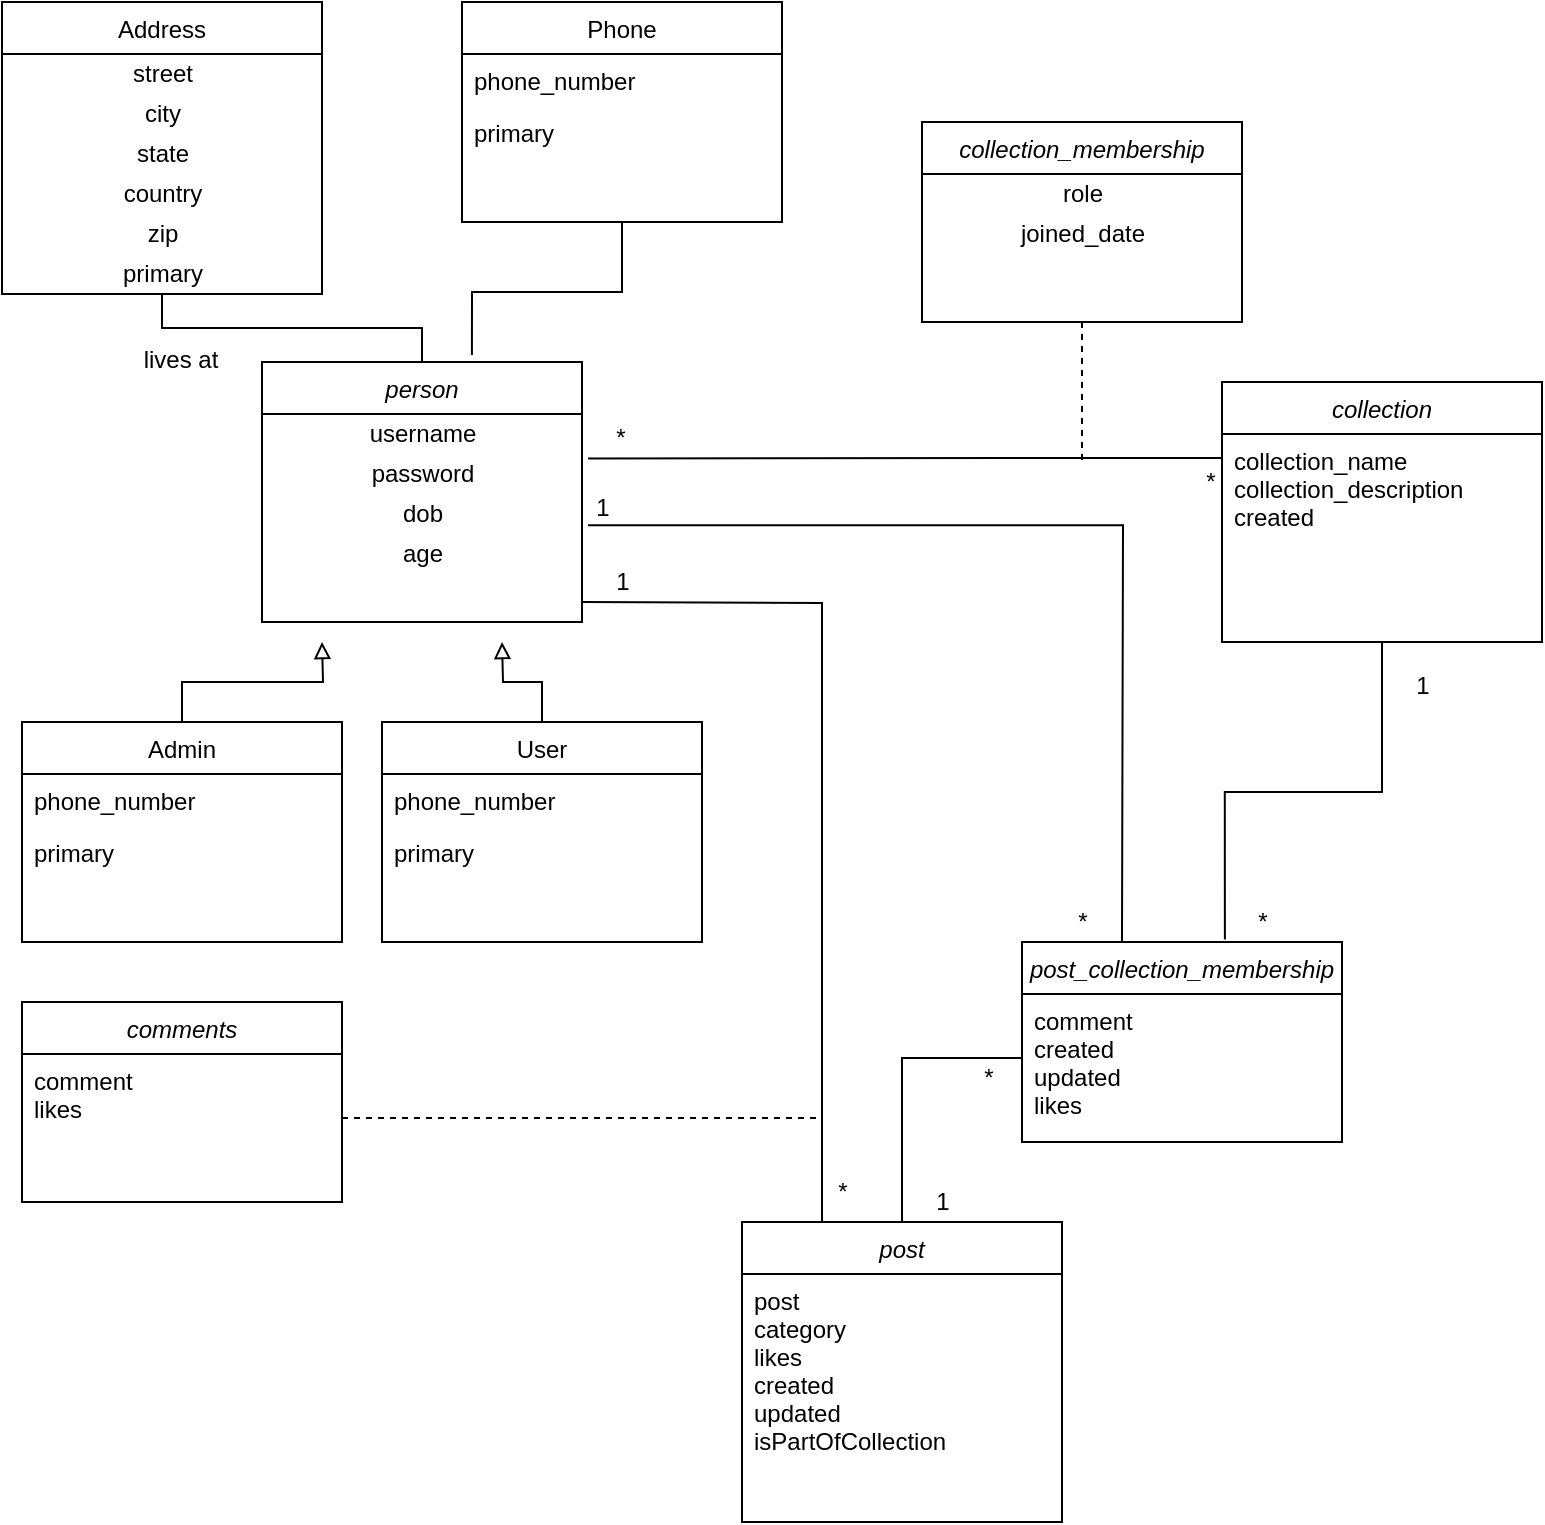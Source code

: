 <mxfile version="12.8.6" type="device"><diagram id="C5RBs43oDa-KdzZeNtuy" name="Page-1"><mxGraphModel dx="1038" dy="556" grid="1" gridSize="10" guides="1" tooltips="1" connect="1" arrows="1" fold="1" page="1" pageScale="1" pageWidth="827" pageHeight="1169" math="0" shadow="0"><root><mxCell id="WIyWlLk6GJQsqaUBKTNV-0"/><mxCell id="WIyWlLk6GJQsqaUBKTNV-1" parent="WIyWlLk6GJQsqaUBKTNV-0"/><mxCell id="5TsPYask8zOyNyuMnWnp-0" value="" style="endArrow=none;shadow=0;strokeWidth=1;strokeColor=#000000;rounded=0;endFill=0;edgeStyle=elbowEdgeStyle;elbow=vertical;" edge="1" parent="WIyWlLk6GJQsqaUBKTNV-1" source="5TsPYask8zOyNyuMnWnp-8" target="5TsPYask8zOyNyuMnWnp-25"><mxGeometry x="0.5" y="41" relative="1" as="geometry"><mxPoint x="380" y="192" as="sourcePoint"/><mxPoint x="540" y="192" as="targetPoint"/><mxPoint x="-40" y="32" as="offset"/></mxGeometry></mxCell><mxCell id="5TsPYask8zOyNyuMnWnp-1" value="lives at" style="text;html=1;resizable=0;points=[];;align=center;verticalAlign=middle;labelBackgroundColor=none;rounded=0;shadow=0;strokeWidth=1;fontSize=12;" vertex="1" connectable="0" parent="5TsPYask8zOyNyuMnWnp-0"><mxGeometry x="0.5" y="49" relative="1" as="geometry"><mxPoint x="-15.57" y="-33.43" as="offset"/></mxGeometry></mxCell><mxCell id="5TsPYask8zOyNyuMnWnp-2" style="edgeStyle=orthogonalEdgeStyle;rounded=0;orthogonalLoop=1;jettySize=auto;html=1;entryX=0.656;entryY=-0.027;entryDx=0;entryDy=0;entryPerimeter=0;endArrow=none;endFill=0;" edge="1" parent="WIyWlLk6GJQsqaUBKTNV-1" source="5TsPYask8zOyNyuMnWnp-3" target="5TsPYask8zOyNyuMnWnp-8"><mxGeometry relative="1" as="geometry"/></mxCell><mxCell id="5TsPYask8zOyNyuMnWnp-3" value="Phone" style="swimlane;fontStyle=0;align=center;verticalAlign=top;childLayout=stackLayout;horizontal=1;startSize=26;horizontalStack=0;resizeParent=1;resizeLast=0;collapsible=1;marginBottom=0;rounded=0;shadow=0;strokeWidth=1;" vertex="1" parent="WIyWlLk6GJQsqaUBKTNV-1"><mxGeometry x="240" y="10" width="160" height="110" as="geometry"><mxRectangle x="550" y="140" width="160" height="26" as="alternateBounds"/></mxGeometry></mxCell><mxCell id="5TsPYask8zOyNyuMnWnp-4" value="phone_number" style="text;align=left;verticalAlign=top;spacingLeft=4;spacingRight=4;overflow=hidden;rotatable=0;points=[[0,0.5],[1,0.5]];portConstraint=eastwest;" vertex="1" parent="5TsPYask8zOyNyuMnWnp-3"><mxGeometry y="26" width="160" height="26" as="geometry"/></mxCell><mxCell id="5TsPYask8zOyNyuMnWnp-5" value="primary" style="text;align=left;verticalAlign=top;spacingLeft=4;spacingRight=4;overflow=hidden;rotatable=0;points=[[0,0.5],[1,0.5]];portConstraint=eastwest;rounded=0;shadow=0;html=0;" vertex="1" parent="5TsPYask8zOyNyuMnWnp-3"><mxGeometry y="52" width="160" height="26" as="geometry"/></mxCell><mxCell id="5TsPYask8zOyNyuMnWnp-6" style="edgeStyle=orthogonalEdgeStyle;rounded=0;orthogonalLoop=1;jettySize=auto;html=1;endArrow=none;endFill=0;exitX=1.019;exitY=0.781;exitDx=0;exitDy=0;exitPerimeter=0;" edge="1" parent="WIyWlLk6GJQsqaUBKTNV-1" source="5TsPYask8zOyNyuMnWnp-11"><mxGeometry relative="1" as="geometry"><mxPoint x="570" y="480" as="targetPoint"/></mxGeometry></mxCell><mxCell id="5TsPYask8zOyNyuMnWnp-7" value="1" style="text;html=1;align=center;verticalAlign=middle;resizable=0;points=[];labelBackgroundColor=#ffffff;" vertex="1" connectable="0" parent="5TsPYask8zOyNyuMnWnp-6"><mxGeometry x="-0.96" y="6" relative="1" as="geometry"><mxPoint x="-2.69" y="-2.62" as="offset"/></mxGeometry></mxCell><mxCell id="5TsPYask8zOyNyuMnWnp-8" value="person" style="swimlane;fontStyle=2;align=center;verticalAlign=top;childLayout=stackLayout;horizontal=1;startSize=26;horizontalStack=0;resizeParent=1;resizeLast=0;collapsible=1;marginBottom=0;rounded=0;shadow=0;strokeWidth=1;" vertex="1" parent="WIyWlLk6GJQsqaUBKTNV-1"><mxGeometry x="140" y="190" width="160" height="130" as="geometry"><mxRectangle x="230" y="140" width="160" height="26" as="alternateBounds"/></mxGeometry></mxCell><mxCell id="5TsPYask8zOyNyuMnWnp-9" value="username" style="text;html=1;align=center;verticalAlign=middle;resizable=0;points=[];autosize=1;" vertex="1" parent="5TsPYask8zOyNyuMnWnp-8"><mxGeometry y="26" width="160" height="20" as="geometry"/></mxCell><mxCell id="5TsPYask8zOyNyuMnWnp-10" value="password" style="text;html=1;align=center;verticalAlign=middle;resizable=0;points=[];autosize=1;" vertex="1" parent="5TsPYask8zOyNyuMnWnp-8"><mxGeometry y="46" width="160" height="20" as="geometry"/></mxCell><mxCell id="5TsPYask8zOyNyuMnWnp-11" value="dob" style="text;html=1;align=center;verticalAlign=middle;resizable=0;points=[];autosize=1;" vertex="1" parent="5TsPYask8zOyNyuMnWnp-8"><mxGeometry y="66" width="160" height="20" as="geometry"/></mxCell><mxCell id="5TsPYask8zOyNyuMnWnp-12" value="age" style="text;html=1;align=center;verticalAlign=middle;resizable=0;points=[];autosize=1;" vertex="1" parent="5TsPYask8zOyNyuMnWnp-8"><mxGeometry y="86" width="160" height="20" as="geometry"/></mxCell><mxCell id="5TsPYask8zOyNyuMnWnp-13" style="edgeStyle=orthogonalEdgeStyle;rounded=0;orthogonalLoop=1;jettySize=auto;html=1;endArrow=block;endFill=0;" edge="1" parent="WIyWlLk6GJQsqaUBKTNV-1" source="5TsPYask8zOyNyuMnWnp-32"><mxGeometry relative="1" as="geometry"><mxPoint x="170" y="330" as="targetPoint"/></mxGeometry></mxCell><mxCell id="5TsPYask8zOyNyuMnWnp-14" style="edgeStyle=orthogonalEdgeStyle;rounded=0;orthogonalLoop=1;jettySize=auto;html=1;endArrow=block;endFill=0;" edge="1" parent="WIyWlLk6GJQsqaUBKTNV-1" source="5TsPYask8zOyNyuMnWnp-35"><mxGeometry relative="1" as="geometry"><mxPoint x="260" y="330" as="targetPoint"/></mxGeometry></mxCell><mxCell id="5TsPYask8zOyNyuMnWnp-15" style="edgeStyle=orthogonalEdgeStyle;rounded=0;orthogonalLoop=1;jettySize=auto;html=1;endArrow=none;endFill=0;entryX=1.019;entryY=0.114;entryDx=0;entryDy=0;entryPerimeter=0;" edge="1" parent="WIyWlLk6GJQsqaUBKTNV-1" source="5TsPYask8zOyNyuMnWnp-18" target="5TsPYask8zOyNyuMnWnp-10"><mxGeometry relative="1" as="geometry"><mxPoint x="300" y="265" as="targetPoint"/><Array as="points"><mxPoint x="540" y="238"/><mxPoint x="540" y="238"/></Array></mxGeometry></mxCell><mxCell id="5TsPYask8zOyNyuMnWnp-16" value="*" style="text;html=1;align=center;verticalAlign=middle;resizable=0;points=[];labelBackgroundColor=#ffffff;" vertex="1" connectable="0" parent="5TsPYask8zOyNyuMnWnp-15"><mxGeometry x="0.904" y="-11" relative="1" as="geometry"><mxPoint as="offset"/></mxGeometry></mxCell><mxCell id="5TsPYask8zOyNyuMnWnp-17" style="edgeStyle=orthogonalEdgeStyle;rounded=0;orthogonalLoop=1;jettySize=auto;html=1;entryX=0.634;entryY=-0.013;entryDx=0;entryDy=0;entryPerimeter=0;endArrow=none;endFill=0;" edge="1" parent="WIyWlLk6GJQsqaUBKTNV-1" source="5TsPYask8zOyNyuMnWnp-18" target="5TsPYask8zOyNyuMnWnp-46"><mxGeometry relative="1" as="geometry"/></mxCell><mxCell id="5TsPYask8zOyNyuMnWnp-18" value="collection" style="swimlane;fontStyle=2;align=center;verticalAlign=top;childLayout=stackLayout;horizontal=1;startSize=26;horizontalStack=0;resizeParent=1;resizeLast=0;collapsible=1;marginBottom=0;rounded=0;shadow=0;strokeWidth=1;" vertex="1" parent="WIyWlLk6GJQsqaUBKTNV-1"><mxGeometry x="620" y="200" width="160" height="130" as="geometry"><mxRectangle x="230" y="140" width="160" height="26" as="alternateBounds"/></mxGeometry></mxCell><mxCell id="5TsPYask8zOyNyuMnWnp-19" value="collection_name&#10;collection_description&#10;created" style="text;align=left;verticalAlign=top;spacingLeft=4;spacingRight=4;overflow=hidden;rotatable=0;points=[[0,0.5],[1,0.5]];portConstraint=eastwest;rounded=0;shadow=0;html=0;" vertex="1" parent="5TsPYask8zOyNyuMnWnp-18"><mxGeometry y="26" width="160" height="74" as="geometry"/></mxCell><mxCell id="5TsPYask8zOyNyuMnWnp-20" value="*" style="text;html=1;align=center;verticalAlign=middle;resizable=0;points=[];autosize=1;" vertex="1" parent="WIyWlLk6GJQsqaUBKTNV-1"><mxGeometry x="604" y="240" width="20" height="20" as="geometry"/></mxCell><mxCell id="5TsPYask8zOyNyuMnWnp-21" style="edgeStyle=orthogonalEdgeStyle;rounded=0;orthogonalLoop=1;jettySize=auto;html=1;endArrow=none;endFill=0;dashed=1;" edge="1" parent="WIyWlLk6GJQsqaUBKTNV-1" source="5TsPYask8zOyNyuMnWnp-22"><mxGeometry relative="1" as="geometry"><mxPoint x="550" y="240" as="targetPoint"/></mxGeometry></mxCell><mxCell id="5TsPYask8zOyNyuMnWnp-22" value="collection_membership&#10;" style="swimlane;fontStyle=2;align=center;verticalAlign=top;childLayout=stackLayout;horizontal=1;startSize=26;horizontalStack=0;resizeParent=1;resizeLast=0;collapsible=1;marginBottom=0;rounded=0;shadow=0;strokeWidth=1;" vertex="1" parent="WIyWlLk6GJQsqaUBKTNV-1"><mxGeometry x="470" y="70" width="160" height="100" as="geometry"><mxRectangle x="230" y="140" width="160" height="26" as="alternateBounds"/></mxGeometry></mxCell><mxCell id="5TsPYask8zOyNyuMnWnp-23" value="role" style="text;html=1;align=center;verticalAlign=middle;resizable=0;points=[];autosize=1;" vertex="1" parent="5TsPYask8zOyNyuMnWnp-22"><mxGeometry y="26" width="160" height="20" as="geometry"/></mxCell><mxCell id="5TsPYask8zOyNyuMnWnp-24" value="joined_date" style="text;html=1;align=center;verticalAlign=middle;resizable=0;points=[];autosize=1;" vertex="1" parent="5TsPYask8zOyNyuMnWnp-22"><mxGeometry y="46" width="160" height="20" as="geometry"/></mxCell><mxCell id="5TsPYask8zOyNyuMnWnp-25" value="Address" style="swimlane;fontStyle=0;align=center;verticalAlign=top;childLayout=stackLayout;horizontal=1;startSize=26;horizontalStack=0;resizeParent=1;resizeLast=0;collapsible=1;marginBottom=0;rounded=0;shadow=0;strokeWidth=1;" vertex="1" parent="WIyWlLk6GJQsqaUBKTNV-1"><mxGeometry x="10" y="10" width="160" height="146" as="geometry"><mxRectangle x="550" y="140" width="160" height="26" as="alternateBounds"/></mxGeometry></mxCell><mxCell id="5TsPYask8zOyNyuMnWnp-26" value="street" style="text;html=1;align=center;verticalAlign=middle;resizable=0;points=[];autosize=1;" vertex="1" parent="5TsPYask8zOyNyuMnWnp-25"><mxGeometry y="26" width="160" height="20" as="geometry"/></mxCell><mxCell id="5TsPYask8zOyNyuMnWnp-27" value="city" style="text;html=1;align=center;verticalAlign=middle;resizable=0;points=[];autosize=1;" vertex="1" parent="5TsPYask8zOyNyuMnWnp-25"><mxGeometry y="46" width="160" height="20" as="geometry"/></mxCell><mxCell id="5TsPYask8zOyNyuMnWnp-28" value="state" style="text;html=1;align=center;verticalAlign=middle;resizable=0;points=[];autosize=1;" vertex="1" parent="5TsPYask8zOyNyuMnWnp-25"><mxGeometry y="66" width="160" height="20" as="geometry"/></mxCell><mxCell id="5TsPYask8zOyNyuMnWnp-29" value="country" style="text;html=1;align=center;verticalAlign=middle;resizable=0;points=[];autosize=1;" vertex="1" parent="5TsPYask8zOyNyuMnWnp-25"><mxGeometry y="86" width="160" height="20" as="geometry"/></mxCell><mxCell id="5TsPYask8zOyNyuMnWnp-30" value="zip" style="text;html=1;align=center;verticalAlign=middle;resizable=0;points=[];autosize=1;" vertex="1" parent="5TsPYask8zOyNyuMnWnp-25"><mxGeometry y="106" width="160" height="20" as="geometry"/></mxCell><mxCell id="5TsPYask8zOyNyuMnWnp-31" value="primary" style="text;html=1;align=center;verticalAlign=middle;resizable=0;points=[];autosize=1;" vertex="1" parent="5TsPYask8zOyNyuMnWnp-25"><mxGeometry y="126" width="160" height="20" as="geometry"/></mxCell><mxCell id="5TsPYask8zOyNyuMnWnp-32" value="Admin" style="swimlane;fontStyle=0;align=center;verticalAlign=top;childLayout=stackLayout;horizontal=1;startSize=26;horizontalStack=0;resizeParent=1;resizeLast=0;collapsible=1;marginBottom=0;rounded=0;shadow=0;strokeWidth=1;" vertex="1" parent="WIyWlLk6GJQsqaUBKTNV-1"><mxGeometry x="20" y="370" width="160" height="110" as="geometry"><mxRectangle x="550" y="140" width="160" height="26" as="alternateBounds"/></mxGeometry></mxCell><mxCell id="5TsPYask8zOyNyuMnWnp-33" value="phone_number" style="text;align=left;verticalAlign=top;spacingLeft=4;spacingRight=4;overflow=hidden;rotatable=0;points=[[0,0.5],[1,0.5]];portConstraint=eastwest;" vertex="1" parent="5TsPYask8zOyNyuMnWnp-32"><mxGeometry y="26" width="160" height="26" as="geometry"/></mxCell><mxCell id="5TsPYask8zOyNyuMnWnp-34" value="primary" style="text;align=left;verticalAlign=top;spacingLeft=4;spacingRight=4;overflow=hidden;rotatable=0;points=[[0,0.5],[1,0.5]];portConstraint=eastwest;rounded=0;shadow=0;html=0;" vertex="1" parent="5TsPYask8zOyNyuMnWnp-32"><mxGeometry y="52" width="160" height="26" as="geometry"/></mxCell><mxCell id="5TsPYask8zOyNyuMnWnp-35" value="User" style="swimlane;fontStyle=0;align=center;verticalAlign=top;childLayout=stackLayout;horizontal=1;startSize=26;horizontalStack=0;resizeParent=1;resizeLast=0;collapsible=1;marginBottom=0;rounded=0;shadow=0;strokeWidth=1;" vertex="1" parent="WIyWlLk6GJQsqaUBKTNV-1"><mxGeometry x="200" y="370" width="160" height="110" as="geometry"><mxRectangle x="550" y="140" width="160" height="26" as="alternateBounds"/></mxGeometry></mxCell><mxCell id="5TsPYask8zOyNyuMnWnp-36" value="phone_number" style="text;align=left;verticalAlign=top;spacingLeft=4;spacingRight=4;overflow=hidden;rotatable=0;points=[[0,0.5],[1,0.5]];portConstraint=eastwest;" vertex="1" parent="5TsPYask8zOyNyuMnWnp-35"><mxGeometry y="26" width="160" height="26" as="geometry"/></mxCell><mxCell id="5TsPYask8zOyNyuMnWnp-37" value="primary" style="text;align=left;verticalAlign=top;spacingLeft=4;spacingRight=4;overflow=hidden;rotatable=0;points=[[0,0.5],[1,0.5]];portConstraint=eastwest;rounded=0;shadow=0;html=0;" vertex="1" parent="5TsPYask8zOyNyuMnWnp-35"><mxGeometry y="52" width="160" height="26" as="geometry"/></mxCell><mxCell id="5TsPYask8zOyNyuMnWnp-38" style="edgeStyle=orthogonalEdgeStyle;rounded=0;orthogonalLoop=1;jettySize=auto;html=1;entryX=0.25;entryY=0;entryDx=0;entryDy=0;endArrow=none;endFill=0;" edge="1" parent="WIyWlLk6GJQsqaUBKTNV-1" target="5TsPYask8zOyNyuMnWnp-39"><mxGeometry relative="1" as="geometry"><mxPoint x="300" y="310" as="sourcePoint"/></mxGeometry></mxCell><mxCell id="5TsPYask8zOyNyuMnWnp-39" value="post" style="swimlane;fontStyle=2;align=center;verticalAlign=top;childLayout=stackLayout;horizontal=1;startSize=26;horizontalStack=0;resizeParent=1;resizeLast=0;collapsible=1;marginBottom=0;rounded=0;shadow=0;strokeWidth=1;" vertex="1" parent="WIyWlLk6GJQsqaUBKTNV-1"><mxGeometry x="380" y="620" width="160" height="150" as="geometry"><mxRectangle x="230" y="140" width="160" height="26" as="alternateBounds"/></mxGeometry></mxCell><mxCell id="5TsPYask8zOyNyuMnWnp-40" value="post&#10;category&#10;likes&#10;created&#10;updated&#10;isPartOfCollection&#10;" style="text;align=left;verticalAlign=top;spacingLeft=4;spacingRight=4;overflow=hidden;rotatable=0;points=[[0,0.5],[1,0.5]];portConstraint=eastwest;rounded=0;shadow=0;html=0;" vertex="1" parent="5TsPYask8zOyNyuMnWnp-39"><mxGeometry y="26" width="160" height="104" as="geometry"/></mxCell><mxCell id="5TsPYask8zOyNyuMnWnp-41" value="1" style="text;html=1;align=center;verticalAlign=middle;resizable=0;points=[];autosize=1;" vertex="1" parent="WIyWlLk6GJQsqaUBKTNV-1"><mxGeometry x="310" y="290" width="20" height="20" as="geometry"/></mxCell><mxCell id="5TsPYask8zOyNyuMnWnp-42" value="*" style="text;html=1;align=center;verticalAlign=middle;resizable=0;points=[];autosize=1;" vertex="1" parent="WIyWlLk6GJQsqaUBKTNV-1"><mxGeometry x="420" y="595" width="20" height="20" as="geometry"/></mxCell><mxCell id="5TsPYask8zOyNyuMnWnp-43" style="edgeStyle=orthogonalEdgeStyle;rounded=0;orthogonalLoop=1;jettySize=auto;html=1;endArrow=none;endFill=0;dashed=1;" edge="1" parent="WIyWlLk6GJQsqaUBKTNV-1" source="5TsPYask8zOyNyuMnWnp-45"><mxGeometry relative="1" as="geometry"><mxPoint x="420" y="568" as="targetPoint"/></mxGeometry></mxCell><mxCell id="5TsPYask8zOyNyuMnWnp-44" value="comments" style="swimlane;fontStyle=2;align=center;verticalAlign=top;childLayout=stackLayout;horizontal=1;startSize=26;horizontalStack=0;resizeParent=1;resizeLast=0;collapsible=1;marginBottom=0;rounded=0;shadow=0;strokeWidth=1;" vertex="1" parent="WIyWlLk6GJQsqaUBKTNV-1"><mxGeometry x="20" y="510" width="160" height="100" as="geometry"><mxRectangle x="230" y="140" width="160" height="26" as="alternateBounds"/></mxGeometry></mxCell><mxCell id="5TsPYask8zOyNyuMnWnp-45" value="comment&#10;likes" style="text;align=left;verticalAlign=top;spacingLeft=4;spacingRight=4;overflow=hidden;rotatable=0;points=[[0,0.5],[1,0.5]];portConstraint=eastwest;rounded=0;shadow=0;html=0;" vertex="1" parent="5TsPYask8zOyNyuMnWnp-44"><mxGeometry y="26" width="160" height="64" as="geometry"/></mxCell><mxCell id="5TsPYask8zOyNyuMnWnp-46" value="post_collection_membership" style="swimlane;fontStyle=2;align=center;verticalAlign=top;childLayout=stackLayout;horizontal=1;startSize=26;horizontalStack=0;resizeParent=1;resizeLast=0;collapsible=1;marginBottom=0;rounded=0;shadow=0;strokeWidth=1;" vertex="1" parent="WIyWlLk6GJQsqaUBKTNV-1"><mxGeometry x="520" y="480" width="160" height="100" as="geometry"><mxRectangle x="230" y="140" width="160" height="26" as="alternateBounds"/></mxGeometry></mxCell><mxCell id="5TsPYask8zOyNyuMnWnp-47" value="comment&#10;created&#10;updated&#10;likes" style="text;align=left;verticalAlign=top;spacingLeft=4;spacingRight=4;overflow=hidden;rotatable=0;points=[[0,0.5],[1,0.5]];portConstraint=eastwest;rounded=0;shadow=0;html=0;" vertex="1" parent="5TsPYask8zOyNyuMnWnp-46"><mxGeometry y="26" width="160" height="64" as="geometry"/></mxCell><mxCell id="5TsPYask8zOyNyuMnWnp-48" style="edgeStyle=orthogonalEdgeStyle;rounded=0;orthogonalLoop=1;jettySize=auto;html=1;entryX=0.5;entryY=0;entryDx=0;entryDy=0;endArrow=none;endFill=0;" edge="1" parent="WIyWlLk6GJQsqaUBKTNV-1" source="5TsPYask8zOyNyuMnWnp-47" target="5TsPYask8zOyNyuMnWnp-39"><mxGeometry relative="1" as="geometry"/></mxCell><mxCell id="5TsPYask8zOyNyuMnWnp-49" value="*" style="text;html=1;align=center;verticalAlign=middle;resizable=0;points=[];labelBackgroundColor=#ffffff;" vertex="1" connectable="0" parent="5TsPYask8zOyNyuMnWnp-48"><mxGeometry x="-0.015" y="43" relative="1" as="geometry"><mxPoint as="offset"/></mxGeometry></mxCell><mxCell id="5TsPYask8zOyNyuMnWnp-50" value="*" style="text;html=1;align=center;verticalAlign=middle;resizable=0;points=[];autosize=1;" vertex="1" parent="WIyWlLk6GJQsqaUBKTNV-1"><mxGeometry x="540" y="460" width="20" height="20" as="geometry"/></mxCell><mxCell id="5TsPYask8zOyNyuMnWnp-51" value="*" style="text;html=1;align=center;verticalAlign=middle;resizable=0;points=[];autosize=1;" vertex="1" parent="WIyWlLk6GJQsqaUBKTNV-1"><mxGeometry x="630" y="460" width="20" height="20" as="geometry"/></mxCell><mxCell id="5TsPYask8zOyNyuMnWnp-52" value="1" style="text;html=1;align=center;verticalAlign=middle;resizable=0;points=[];autosize=1;" vertex="1" parent="WIyWlLk6GJQsqaUBKTNV-1"><mxGeometry x="470" y="600" width="20" height="20" as="geometry"/></mxCell><mxCell id="5TsPYask8zOyNyuMnWnp-53" value="1" style="text;html=1;align=center;verticalAlign=middle;resizable=0;points=[];autosize=1;" vertex="1" parent="WIyWlLk6GJQsqaUBKTNV-1"><mxGeometry x="710" y="342" width="20" height="20" as="geometry"/></mxCell></root></mxGraphModel></diagram></mxfile>